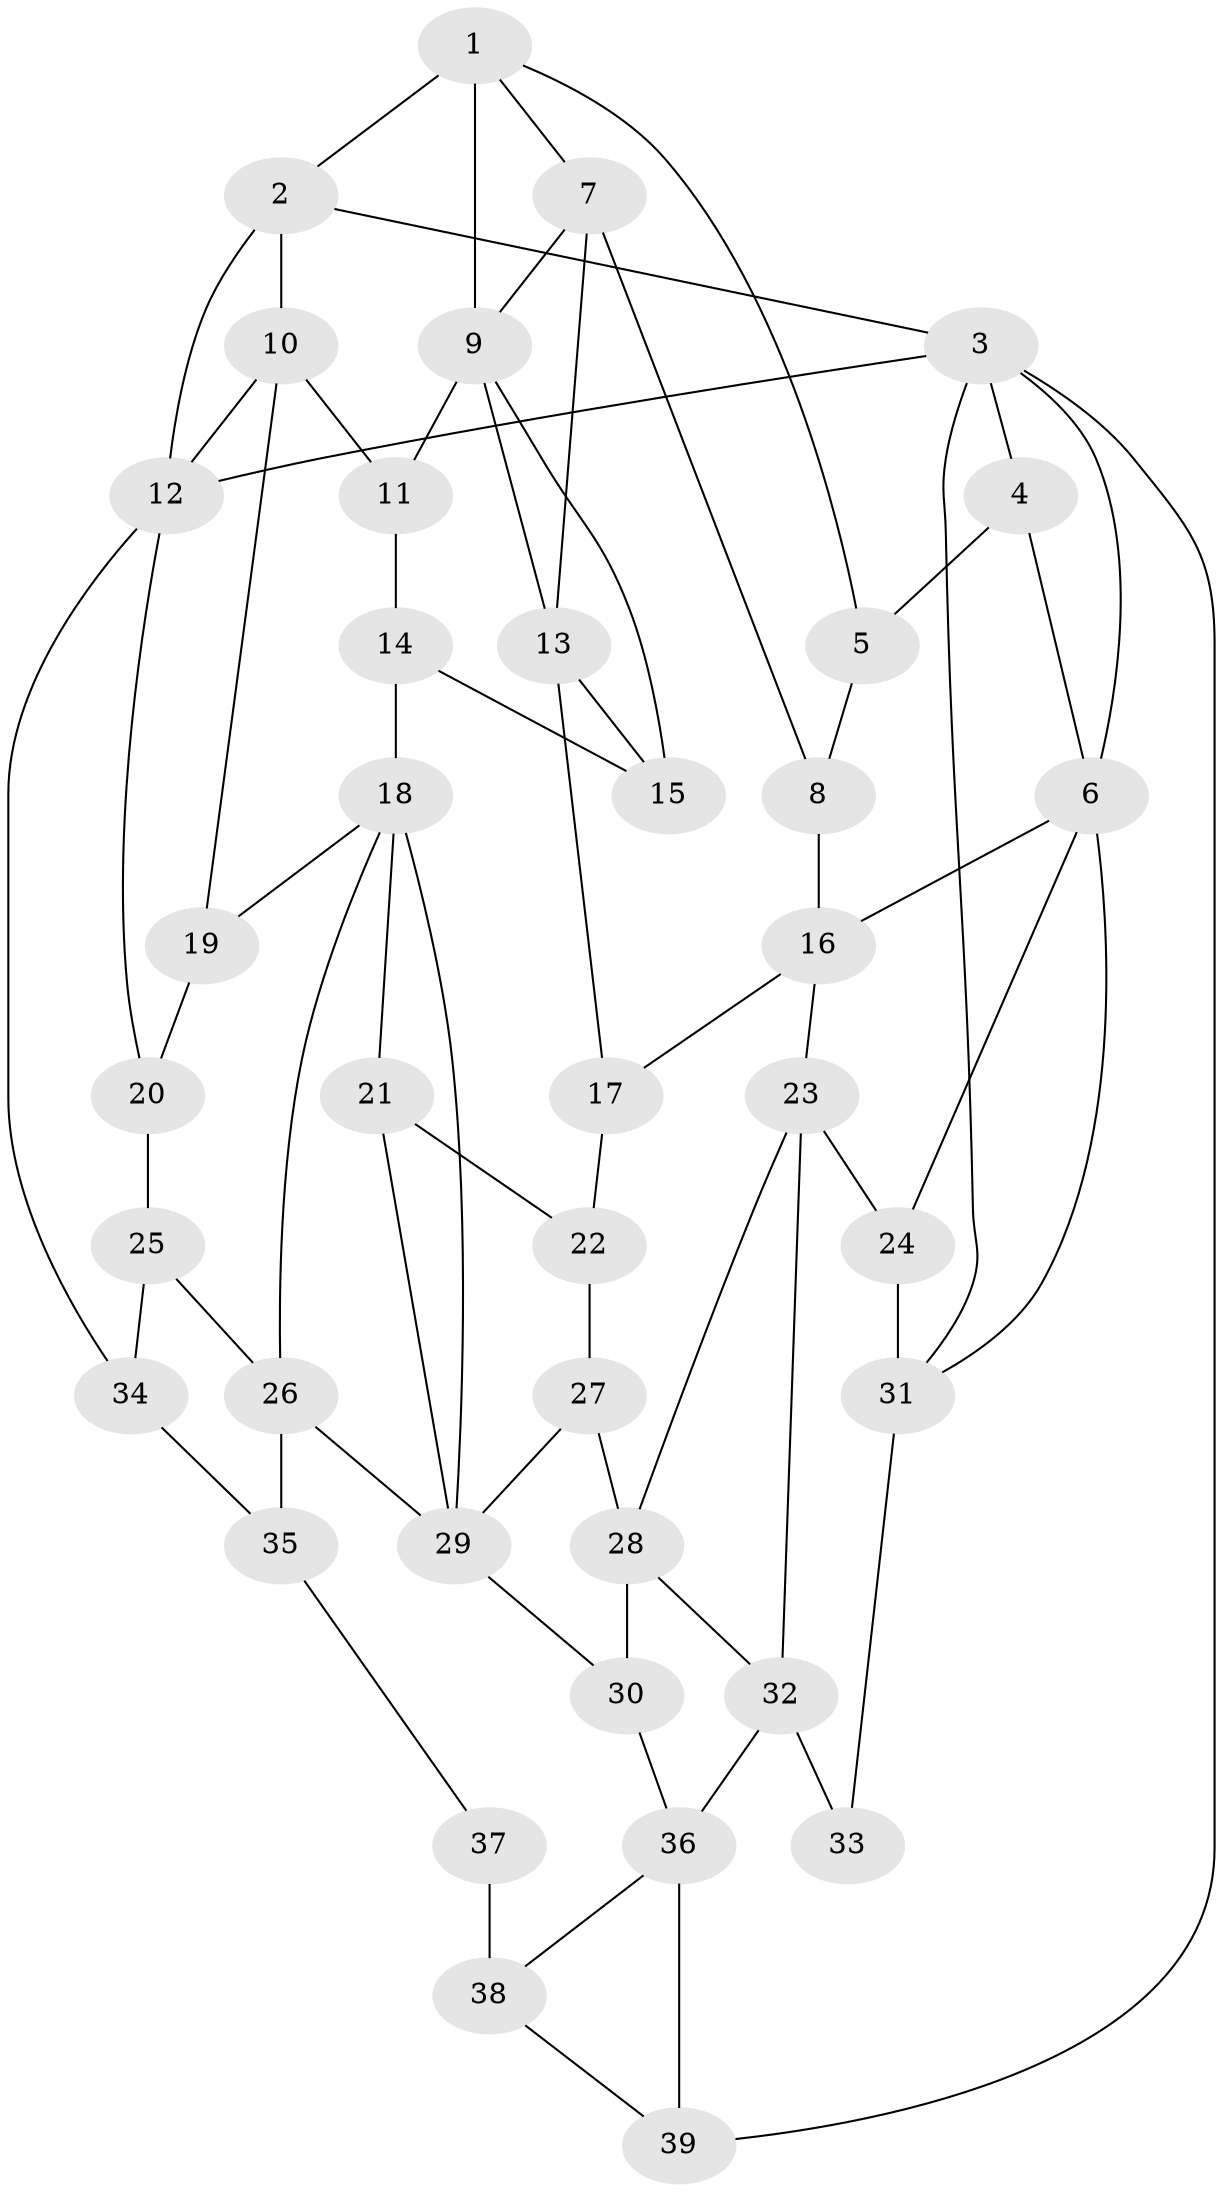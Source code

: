 // original degree distribution, {3: 0.015625, 4: 0.203125, 5: 0.59375, 6: 0.1875}
// Generated by graph-tools (version 1.1) at 2025/54/03/04/25 22:54:34]
// undirected, 39 vertices, 70 edges
graph export_dot {
  node [color=gray90,style=filled];
  1;
  2;
  3;
  4;
  5;
  6;
  7;
  8;
  9;
  10;
  11;
  12;
  13;
  14;
  15;
  16;
  17;
  18;
  19;
  20;
  21;
  22;
  23;
  24;
  25;
  26;
  27;
  28;
  29;
  30;
  31;
  32;
  33;
  34;
  35;
  36;
  37;
  38;
  39;
  1 -- 2 [weight=1.0];
  1 -- 5 [weight=1.0];
  1 -- 7 [weight=1.0];
  1 -- 9 [weight=2.0];
  2 -- 3 [weight=1.0];
  2 -- 10 [weight=1.0];
  2 -- 12 [weight=2.0];
  3 -- 4 [weight=1.0];
  3 -- 6 [weight=1.0];
  3 -- 12 [weight=1.0];
  3 -- 31 [weight=1.0];
  3 -- 39 [weight=1.0];
  4 -- 5 [weight=3.0];
  4 -- 6 [weight=1.0];
  5 -- 8 [weight=2.0];
  6 -- 16 [weight=1.0];
  6 -- 24 [weight=1.0];
  6 -- 31 [weight=1.0];
  7 -- 8 [weight=2.0];
  7 -- 9 [weight=1.0];
  7 -- 13 [weight=1.0];
  8 -- 16 [weight=2.0];
  9 -- 11 [weight=2.0];
  9 -- 13 [weight=1.0];
  9 -- 15 [weight=1.0];
  10 -- 11 [weight=2.0];
  10 -- 12 [weight=1.0];
  10 -- 19 [weight=2.0];
  11 -- 14 [weight=2.0];
  12 -- 20 [weight=1.0];
  12 -- 34 [weight=1.0];
  13 -- 15 [weight=1.0];
  13 -- 17 [weight=2.0];
  14 -- 15 [weight=1.0];
  14 -- 18 [weight=2.0];
  16 -- 17 [weight=1.0];
  16 -- 23 [weight=1.0];
  17 -- 22 [weight=2.0];
  18 -- 19 [weight=1.0];
  18 -- 21 [weight=1.0];
  18 -- 26 [weight=1.0];
  18 -- 29 [weight=1.0];
  19 -- 20 [weight=3.0];
  20 -- 25 [weight=2.0];
  21 -- 22 [weight=1.0];
  21 -- 29 [weight=2.0];
  22 -- 27 [weight=1.0];
  23 -- 24 [weight=1.0];
  23 -- 28 [weight=1.0];
  23 -- 32 [weight=1.0];
  24 -- 31 [weight=2.0];
  25 -- 26 [weight=2.0];
  25 -- 34 [weight=2.0];
  26 -- 29 [weight=1.0];
  26 -- 35 [weight=1.0];
  27 -- 28 [weight=2.0];
  27 -- 29 [weight=1.0];
  28 -- 30 [weight=1.0];
  28 -- 32 [weight=1.0];
  29 -- 30 [weight=1.0];
  30 -- 36 [weight=1.0];
  31 -- 33 [weight=2.0];
  32 -- 33 [weight=2.0];
  32 -- 36 [weight=2.0];
  34 -- 35 [weight=2.0];
  35 -- 37 [weight=2.0];
  36 -- 38 [weight=1.0];
  36 -- 39 [weight=1.0];
  37 -- 38 [weight=4.0];
  38 -- 39 [weight=1.0];
}

